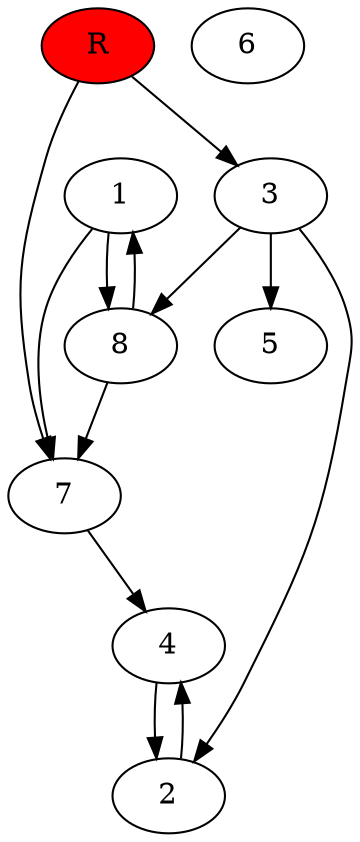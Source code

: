 digraph prb366 {
	1
	2
	3
	4
	5
	6
	7
	8
	R [fillcolor="#ff0000" style=filled]
	1 -> 7
	1 -> 8
	2 -> 4
	3 -> 2
	3 -> 5
	3 -> 8
	4 -> 2
	7 -> 4
	8 -> 1
	8 -> 7
	R -> 3
	R -> 7
}
